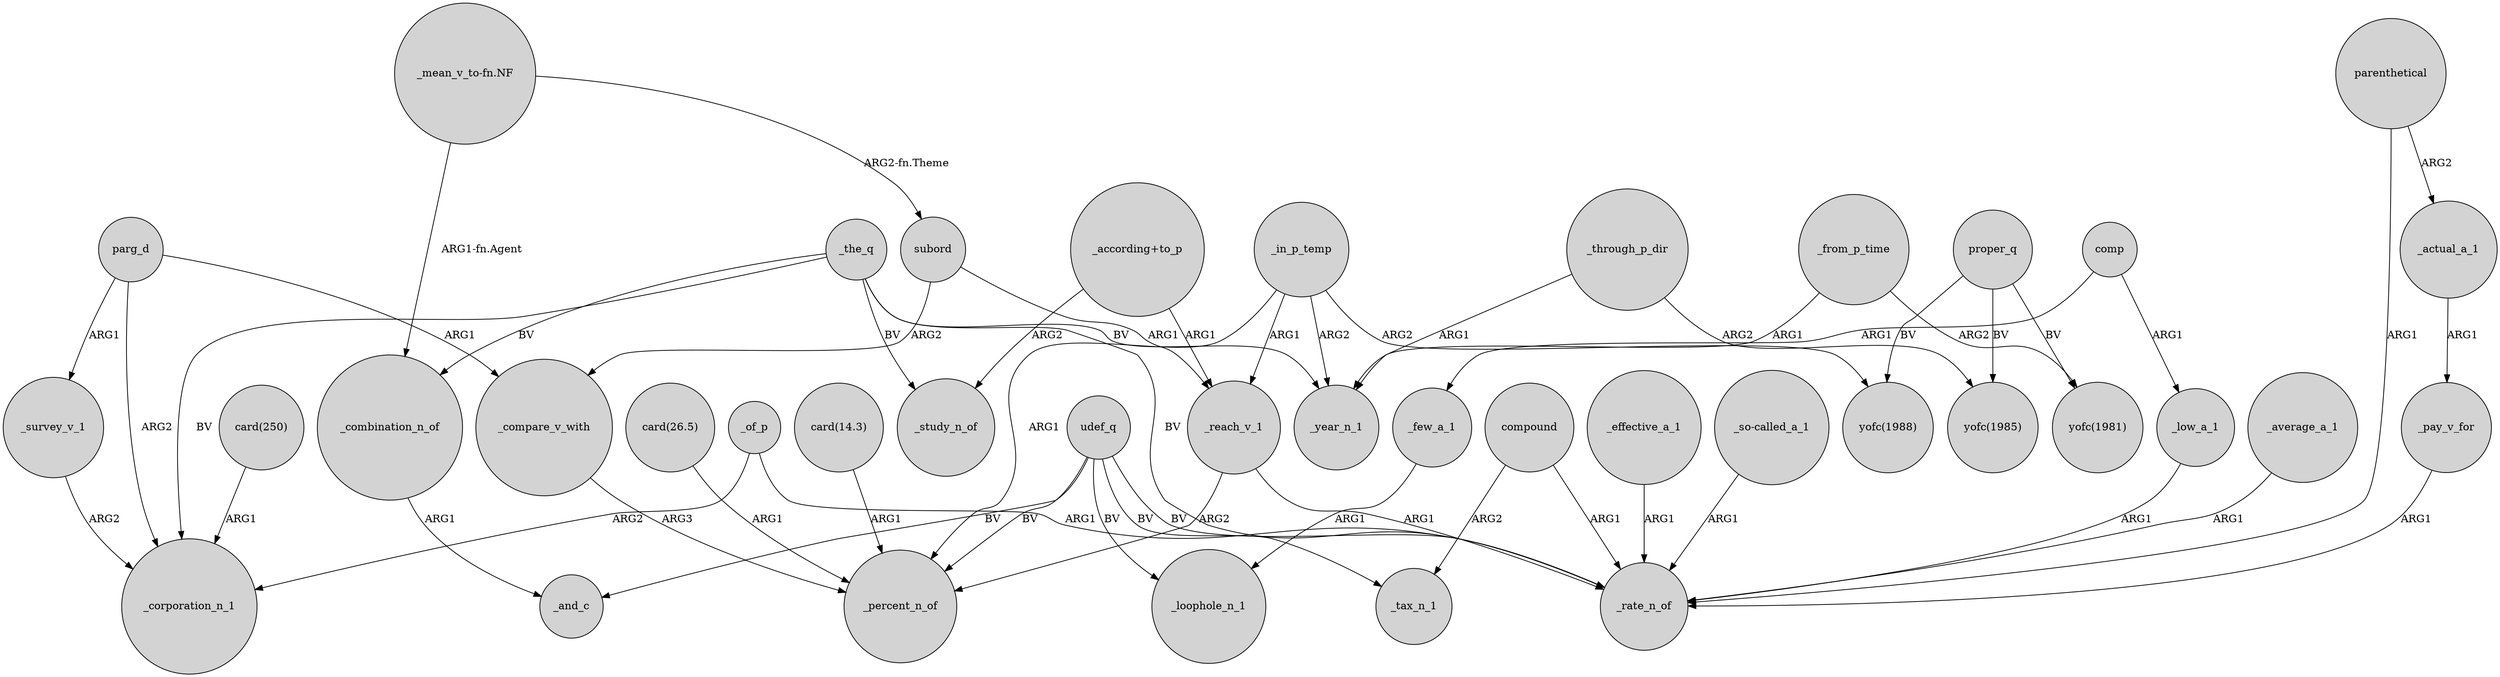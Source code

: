digraph {
	node [shape=circle style=filled]
	_compare_v_with -> _percent_n_of [label=ARG3]
	"_so-called_a_1" -> _rate_n_of [label=ARG1]
	_reach_v_1 -> _percent_n_of [label=ARG2]
	_the_q -> _study_n_of [label=BV]
	_few_a_1 -> _loophole_n_1 [label=ARG1]
	_from_p_time -> _year_n_1 [label=ARG1]
	"_according+to_p" -> _study_n_of [label=ARG2]
	"_mean_v_to-fn.NF" -> subord [label="ARG2-fn.Theme"]
	_actual_a_1 -> _pay_v_for [label=ARG1]
	"_according+to_p" -> _reach_v_1 [label=ARG1]
	_the_q -> _corporation_n_1 [label=BV]
	_reach_v_1 -> _rate_n_of [label=ARG1]
	_from_p_time -> "yofc(1981)" [label=ARG2]
	compound -> _rate_n_of [label=ARG1]
	_in_p_temp -> _percent_n_of [label=ARG1]
	_through_p_dir -> "yofc(1985)" [label=ARG2]
	parg_d -> _compare_v_with [label=ARG1]
	"card(14.3)" -> _percent_n_of [label=ARG1]
	udef_q -> _rate_n_of [label=BV]
	_the_q -> _rate_n_of [label=BV]
	subord -> _reach_v_1 [label=ARG1]
	parenthetical -> _actual_a_1 [label=ARG2]
	_of_p -> _corporation_n_1 [label=ARG2]
	"card(250)" -> _corporation_n_1 [label=ARG1]
	_in_p_temp -> _year_n_1 [label=ARG2]
	comp -> _few_a_1 [label=ARG1]
	udef_q -> _tax_n_1 [label=BV]
	"card(26.5)" -> _percent_n_of [label=ARG1]
	_low_a_1 -> _rate_n_of [label=ARG1]
	parg_d -> _survey_v_1 [label=ARG1]
	_the_q -> _combination_n_of [label=BV]
	proper_q -> "yofc(1988)" [label=BV]
	_pay_v_for -> _rate_n_of [label=ARG1]
	_through_p_dir -> _year_n_1 [label=ARG1]
	parg_d -> _corporation_n_1 [label=ARG2]
	_the_q -> _year_n_1 [label=BV]
	"_mean_v_to-fn.NF" -> _combination_n_of [label="ARG1-fn.Agent"]
	proper_q -> "yofc(1981)" [label=BV]
	proper_q -> "yofc(1985)" [label=BV]
	_average_a_1 -> _rate_n_of [label=ARG1]
	_effective_a_1 -> _rate_n_of [label=ARG1]
	parenthetical -> _rate_n_of [label=ARG1]
	subord -> _compare_v_with [label=ARG2]
	udef_q -> _percent_n_of [label=BV]
	_in_p_temp -> _reach_v_1 [label=ARG1]
	compound -> _tax_n_1 [label=ARG2]
	udef_q -> _loophole_n_1 [label=BV]
	udef_q -> _and_c [label=BV]
	_of_p -> _rate_n_of [label=ARG1]
	_in_p_temp -> "yofc(1988)" [label=ARG2]
	_survey_v_1 -> _corporation_n_1 [label=ARG2]
	comp -> _low_a_1 [label=ARG1]
	_combination_n_of -> _and_c [label=ARG1]
}
